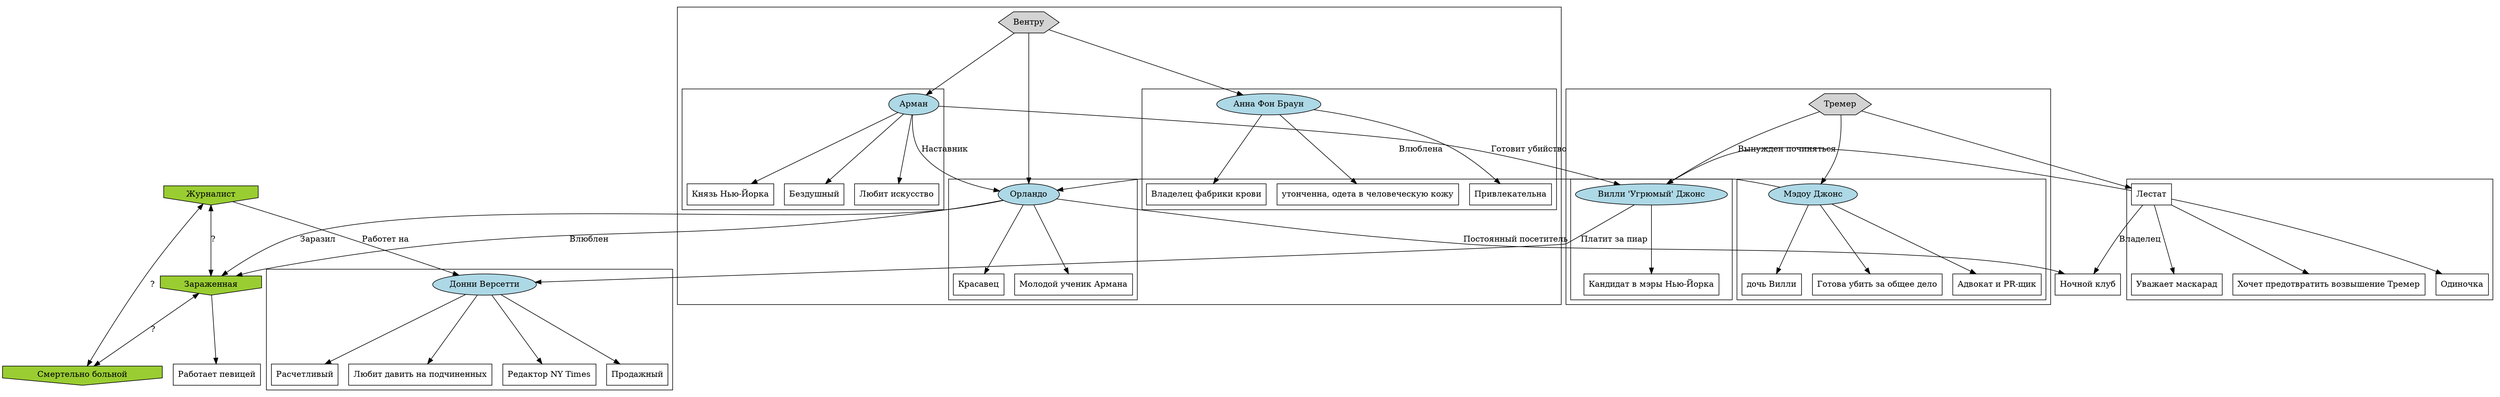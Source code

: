 digraph
{
    ranksep="1.4"
    ratio="auto"
    overlap=false
    node[shape=box fillcolor=transparent]

    //Игроки
    {
    node[shape=invhouse style=filled fillcolor=yellowgreen root=""]
    "Журналист"
    "Зараженная"
    "Смертельно больной"
    }

    //НПС
    {
    node[shape=oval style=filled fillcolor=lightblue]
    "Арман"
    "Анна Фон Браун"
    "Орландо"
    "Вилли 'Угрюмый' Джонс"
    "Мэдоу Джонс"
    donni[label="Донни Версетти"]
    /*
    [
        shape=record
        label=<{<font point-size="30">Донни Версетти</font> | Редактор NY Times | Продажный | Расчетливый | Любит давить на подчиненных}>
    ]
    */
    }

    //Организации
    {
    node[shape=hexagon style=filled fillcolor=lightgrey]
    "Вентру"
    "Тремер"
    }

    //Места
    "Ночной клуб"

    node[shape=box fillcolor=transparent]

    subgraph cluster_donni {
        donni
        donni -> { "Редактор NY Times" "Продажный" "Расчетливый" "Любит давить на подчиненных" }
    }

    //Описываем НПС и их аспекты
    subgraph cluster_ventru {
        ratio=same
        "Вентру" -> { "Арман" "Орландо" "Анна Фон Браун" }

        subgraph cluster_arman {
                "Арман" -> {
                    "Князь Нью-Йорка"
                    "Бездушный"
                    "Любит искусство"
                }
            }
        subgraph cluster_orlando {
                "Орландо" -> {
                    "Красавец"
                    "Молодой ученик Армана"
                }
            }
        subgraph cluster_annafonbraun {
                "Анна Фон Браун" -> {
                    "Владелец фабрики крови"
                    "утонченна, одета в человеческую кожу"
                    "Привлекательна"
                }
            }
    }

    subgraph cluster_lestat {
        "Лестат" -> {"Одиночка" "Уважает маскарад" "Хочет предотвратить возвышение Тремер"}
    }

    subgraph cluster_tremer {
        "Тремер" -> {
            "Вилли 'Угрюмый' Джонс"
            "Лестат"
            "Мэдоу Джонс"
        }
        subgraph cluster_villijons {
            "Вилли 'Угрюмый' Джонс" -> "Кандидат в мэры Нью-Йорка"
        }
        subgraph cluster_medowjons {
            "Мэдоу Джонс" -> {
                "Адвокат и PR-щик"
                "дочь Вилли"
                "Готова убить за общее дело"
            }
        }
    }



    //Описываем отношения между НПС
    "Журналист" -> "Зараженная" [dir=both label="?"]
    "Зараженная" -> "Смертельно больной" [dir=both label="?"]
    "Смертельно больной" -> "Журналист" [dir=both label="?"]
    "Зараженная" -> "Работает певицей"

    "Журналист" -> donni:f0 [label="Работет на"]

    "Арман" -> "Вилли 'Угрюмый' Джонс" [label="Готовит убийство"]
    "Арман" -> "Орландо" [label="Наставник"]

    "Мэдоу Джонс" -> "Орландо" [label="Влюблена"]

    "Орландо" -> "Зараженная" [label="Заразил"]
    "Орландо" -> "Зараженная" [label="Влюблен"]
    "Орландо" -> "Ночной клуб" [label="Постоянный посетитель"]

    "Лестат" -> "Ночной клуб" [label="Владелец"]
    "Лестат" -> "Вилли 'Угрюмый' Джонс" [label="Вынужден починяться"]

    "Вилли 'Угрюмый' Джонс" -> donni:f0 [label="Платит за пиар"]
}
